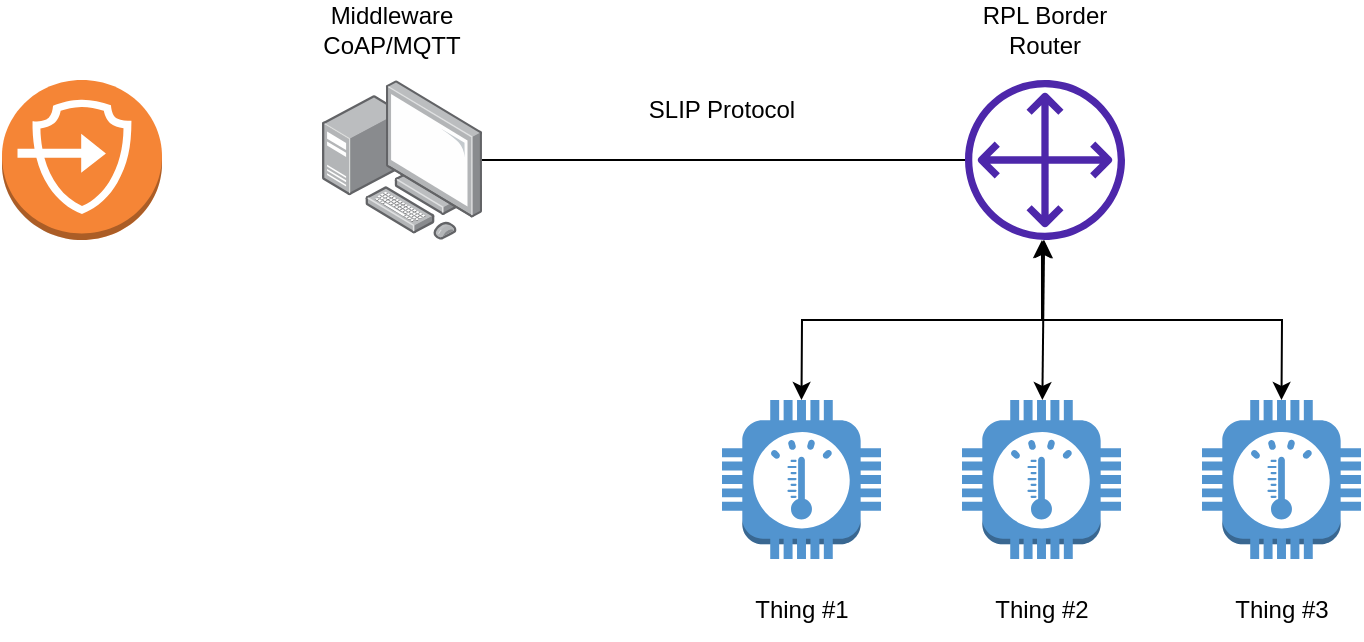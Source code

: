<mxfile version="21.6.5" type="github">
  <diagram name="Page-1" id="39cofIjv55NeyahdnMm-">
    <mxGraphModel dx="794" dy="734" grid="1" gridSize="10" guides="1" tooltips="1" connect="1" arrows="1" fold="1" page="1" pageScale="1" pageWidth="827" pageHeight="1169" math="0" shadow="0">
      <root>
        <mxCell id="0" />
        <mxCell id="1" parent="0" />
        <mxCell id="zVtqDyX_6xhAj4APt4_j-2" value="" style="outlineConnect=0;dashed=0;verticalLabelPosition=bottom;verticalAlign=top;align=center;html=1;shape=mxgraph.aws3.thermostat;fillColor=#5294CF;gradientColor=none;" vertex="1" parent="1">
          <mxGeometry x="560" y="520" width="79.5" height="79.5" as="geometry" />
        </mxCell>
        <mxCell id="zVtqDyX_6xhAj4APt4_j-3" value="" style="outlineConnect=0;dashed=0;verticalLabelPosition=bottom;verticalAlign=top;align=center;html=1;shape=mxgraph.aws3.thermostat;fillColor=#5294CF;gradientColor=none;" vertex="1" parent="1">
          <mxGeometry x="440" y="520" width="79.5" height="79.5" as="geometry" />
        </mxCell>
        <mxCell id="zVtqDyX_6xhAj4APt4_j-4" value="" style="outlineConnect=0;dashed=0;verticalLabelPosition=bottom;verticalAlign=top;align=center;html=1;shape=mxgraph.aws3.thermostat;fillColor=#5294CF;gradientColor=none;" vertex="1" parent="1">
          <mxGeometry x="680" y="520" width="79.5" height="79.5" as="geometry" />
        </mxCell>
        <mxCell id="zVtqDyX_6xhAj4APt4_j-6" value="" style="sketch=0;outlineConnect=0;fontColor=#232F3E;gradientColor=none;fillColor=#4D27AA;strokeColor=none;dashed=0;verticalLabelPosition=bottom;verticalAlign=top;align=center;html=1;fontSize=12;fontStyle=0;aspect=fixed;pointerEvents=1;shape=mxgraph.aws4.customer_gateway;" vertex="1" parent="1">
          <mxGeometry x="561.5" y="360" width="80" height="80" as="geometry" />
        </mxCell>
        <mxCell id="zVtqDyX_6xhAj4APt4_j-11" value="RPL Border Router" style="text;html=1;strokeColor=none;fillColor=none;align=center;verticalAlign=middle;whiteSpace=wrap;rounded=0;" vertex="1" parent="1">
          <mxGeometry x="561.5" y="320" width="78.5" height="30" as="geometry" />
        </mxCell>
        <mxCell id="zVtqDyX_6xhAj4APt4_j-12" value="Thing #1" style="text;html=1;strokeColor=none;fillColor=none;align=center;verticalAlign=middle;whiteSpace=wrap;rounded=0;" vertex="1" parent="1">
          <mxGeometry x="449.75" y="610" width="60" height="30" as="geometry" />
        </mxCell>
        <mxCell id="zVtqDyX_6xhAj4APt4_j-13" value="Thing #2" style="text;html=1;strokeColor=none;fillColor=none;align=center;verticalAlign=middle;whiteSpace=wrap;rounded=0;" vertex="1" parent="1">
          <mxGeometry x="569.75" y="610" width="60" height="30" as="geometry" />
        </mxCell>
        <mxCell id="zVtqDyX_6xhAj4APt4_j-14" value="Thing #3" style="text;html=1;strokeColor=none;fillColor=none;align=center;verticalAlign=middle;whiteSpace=wrap;rounded=0;" vertex="1" parent="1">
          <mxGeometry x="689.75" y="610" width="60" height="30" as="geometry" />
        </mxCell>
        <mxCell id="zVtqDyX_6xhAj4APt4_j-20" value="" style="endArrow=classic;startArrow=classic;html=1;rounded=0;exitX=0.5;exitY=0;exitDx=0;exitDy=0;exitPerimeter=0;" edge="1" parent="1" source="zVtqDyX_6xhAj4APt4_j-3" target="zVtqDyX_6xhAj4APt4_j-6">
          <mxGeometry width="50" height="50" relative="1" as="geometry">
            <mxPoint x="560" y="490" as="sourcePoint" />
            <mxPoint x="610" y="440" as="targetPoint" />
            <Array as="points">
              <mxPoint x="480" y="480" />
              <mxPoint x="600" y="480" />
            </Array>
          </mxGeometry>
        </mxCell>
        <mxCell id="zVtqDyX_6xhAj4APt4_j-22" value="" style="endArrow=classic;startArrow=classic;html=1;rounded=0;" edge="1" parent="1" source="zVtqDyX_6xhAj4APt4_j-2" target="zVtqDyX_6xhAj4APt4_j-6">
          <mxGeometry width="50" height="50" relative="1" as="geometry">
            <mxPoint x="390" y="410" as="sourcePoint" />
            <mxPoint x="440" y="360" as="targetPoint" />
          </mxGeometry>
        </mxCell>
        <mxCell id="zVtqDyX_6xhAj4APt4_j-23" value="" style="endArrow=classic;startArrow=classic;html=1;rounded=0;exitX=0.5;exitY=0;exitDx=0;exitDy=0;exitPerimeter=0;entryX=0.481;entryY=1;entryDx=0;entryDy=0;entryPerimeter=0;" edge="1" parent="1" source="zVtqDyX_6xhAj4APt4_j-4" target="zVtqDyX_6xhAj4APt4_j-6">
          <mxGeometry width="50" height="50" relative="1" as="geometry">
            <mxPoint x="390" y="410" as="sourcePoint" />
            <mxPoint x="440" y="360" as="targetPoint" />
            <Array as="points">
              <mxPoint x="720" y="480" />
              <mxPoint x="600" y="480" />
            </Array>
          </mxGeometry>
        </mxCell>
        <mxCell id="zVtqDyX_6xhAj4APt4_j-26" value="" style="image;points=[];aspect=fixed;html=1;align=center;shadow=0;dashed=0;image=img/lib/allied_telesis/computer_and_terminals/Personal_Computer_with_Server.svg;" vertex="1" parent="1">
          <mxGeometry x="240" y="360" width="80" height="80" as="geometry" />
        </mxCell>
        <mxCell id="zVtqDyX_6xhAj4APt4_j-28" value="SLIP Protocol" style="text;html=1;strokeColor=none;fillColor=none;align=center;verticalAlign=middle;whiteSpace=wrap;rounded=0;" vertex="1" parent="1">
          <mxGeometry x="380" y="360" width="120" height="30" as="geometry" />
        </mxCell>
        <mxCell id="zVtqDyX_6xhAj4APt4_j-29" value="" style="endArrow=none;html=1;rounded=0;" edge="1" parent="1" source="zVtqDyX_6xhAj4APt4_j-26" target="zVtqDyX_6xhAj4APt4_j-6">
          <mxGeometry width="50" height="50" relative="1" as="geometry">
            <mxPoint x="390" y="470" as="sourcePoint" />
            <mxPoint x="440" y="420" as="targetPoint" />
          </mxGeometry>
        </mxCell>
        <mxCell id="zVtqDyX_6xhAj4APt4_j-30" value="&lt;div&gt;Middleware&lt;/div&gt;&lt;div&gt;CoAP/MQTT &lt;br&gt;&lt;/div&gt;" style="text;html=1;strokeColor=none;fillColor=none;align=center;verticalAlign=middle;whiteSpace=wrap;rounded=0;" vertex="1" parent="1">
          <mxGeometry x="230" y="320" width="90" height="30" as="geometry" />
        </mxCell>
        <mxCell id="zVtqDyX_6xhAj4APt4_j-31" value="" style="outlineConnect=0;dashed=0;verticalLabelPosition=bottom;verticalAlign=top;align=center;html=1;shape=mxgraph.aws3.endpoints;fillColor=#F58536;gradientColor=none;" vertex="1" parent="1">
          <mxGeometry x="80" y="360" width="80" height="80" as="geometry" />
        </mxCell>
      </root>
    </mxGraphModel>
  </diagram>
</mxfile>
